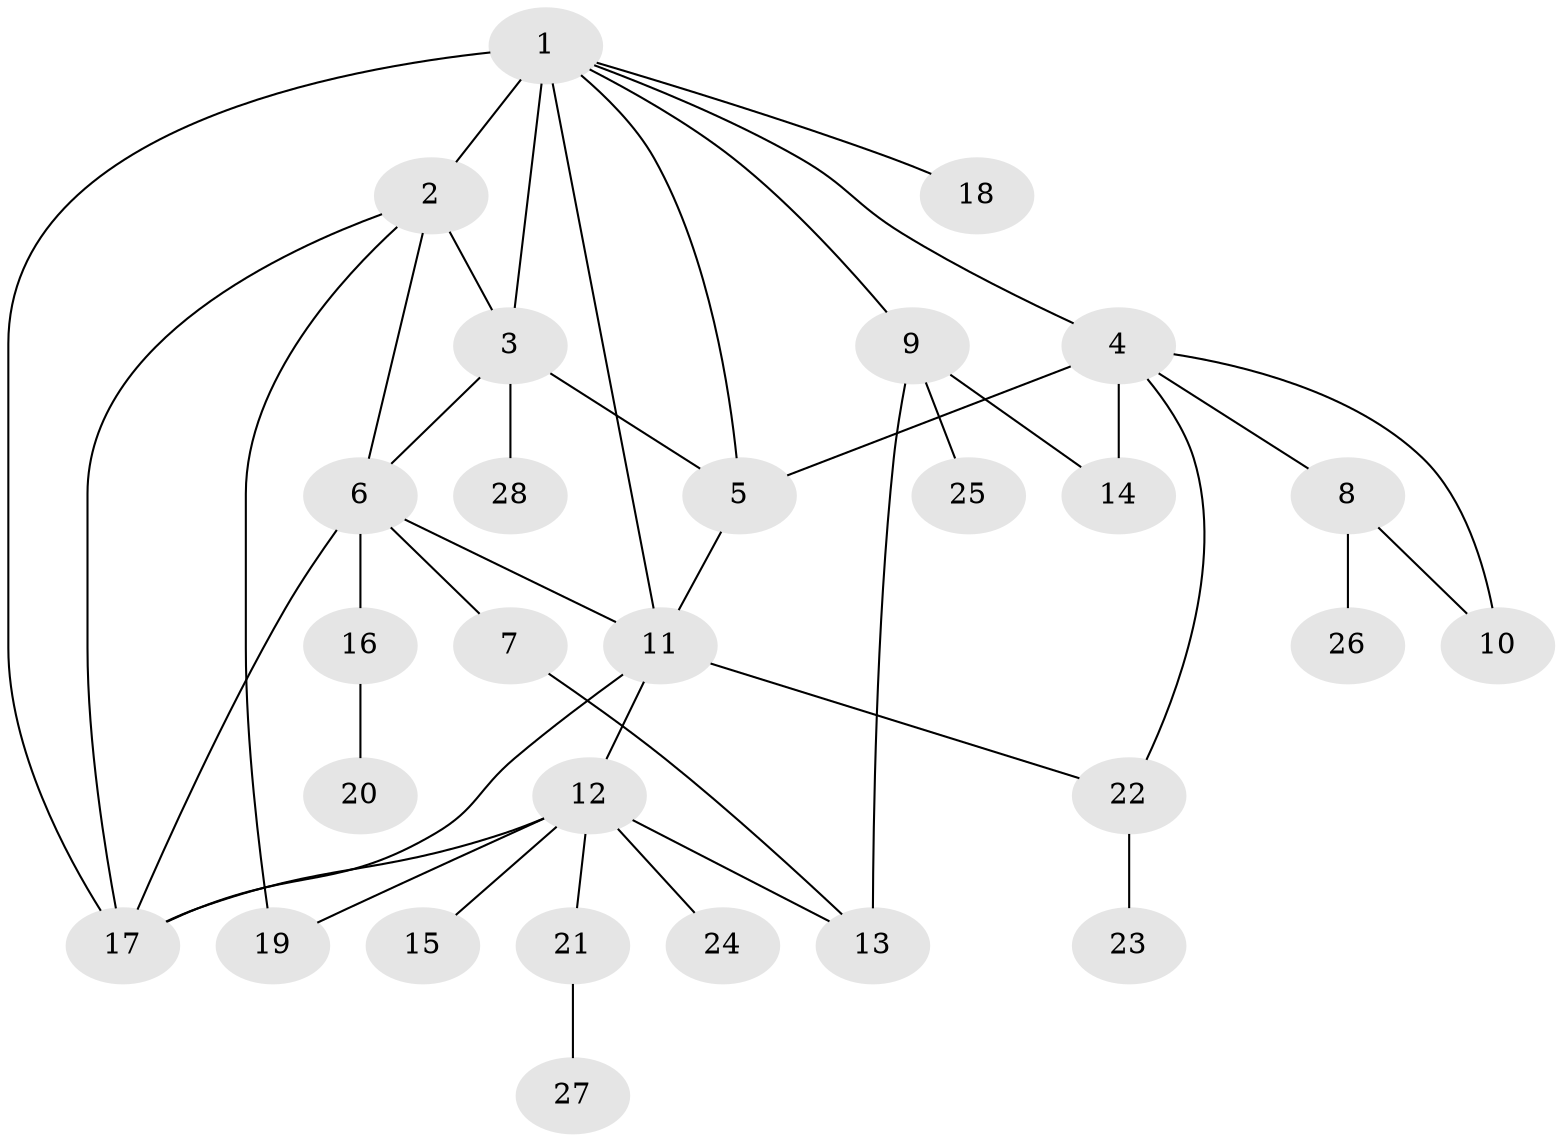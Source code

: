 // original degree distribution, {7: 0.03636363636363636, 9: 0.01818181818181818, 2: 0.2, 8: 0.01818181818181818, 1: 0.45454545454545453, 5: 0.01818181818181818, 11: 0.01818181818181818, 4: 0.07272727272727272, 3: 0.10909090909090909, 6: 0.01818181818181818, 10: 0.03636363636363636}
// Generated by graph-tools (version 1.1) at 2025/35/03/09/25 02:35:18]
// undirected, 28 vertices, 43 edges
graph export_dot {
graph [start="1"]
  node [color=gray90,style=filled];
  1;
  2;
  3;
  4;
  5;
  6;
  7;
  8;
  9;
  10;
  11;
  12;
  13;
  14;
  15;
  16;
  17;
  18;
  19;
  20;
  21;
  22;
  23;
  24;
  25;
  26;
  27;
  28;
  1 -- 2 [weight=4.0];
  1 -- 3 [weight=1.0];
  1 -- 4 [weight=1.0];
  1 -- 5 [weight=1.0];
  1 -- 9 [weight=1.0];
  1 -- 11 [weight=1.0];
  1 -- 17 [weight=1.0];
  1 -- 18 [weight=1.0];
  2 -- 3 [weight=1.0];
  2 -- 6 [weight=1.0];
  2 -- 17 [weight=1.0];
  2 -- 19 [weight=1.0];
  3 -- 5 [weight=2.0];
  3 -- 6 [weight=1.0];
  3 -- 28 [weight=1.0];
  4 -- 5 [weight=2.0];
  4 -- 8 [weight=1.0];
  4 -- 10 [weight=1.0];
  4 -- 14 [weight=1.0];
  4 -- 22 [weight=1.0];
  5 -- 11 [weight=1.0];
  6 -- 7 [weight=3.0];
  6 -- 11 [weight=1.0];
  6 -- 16 [weight=1.0];
  6 -- 17 [weight=2.0];
  7 -- 13 [weight=1.0];
  8 -- 10 [weight=1.0];
  8 -- 26 [weight=1.0];
  9 -- 13 [weight=1.0];
  9 -- 14 [weight=1.0];
  9 -- 25 [weight=1.0];
  11 -- 12 [weight=1.0];
  11 -- 17 [weight=1.0];
  11 -- 22 [weight=1.0];
  12 -- 13 [weight=1.0];
  12 -- 15 [weight=1.0];
  12 -- 17 [weight=1.0];
  12 -- 19 [weight=1.0];
  12 -- 21 [weight=1.0];
  12 -- 24 [weight=1.0];
  16 -- 20 [weight=1.0];
  21 -- 27 [weight=1.0];
  22 -- 23 [weight=1.0];
}
